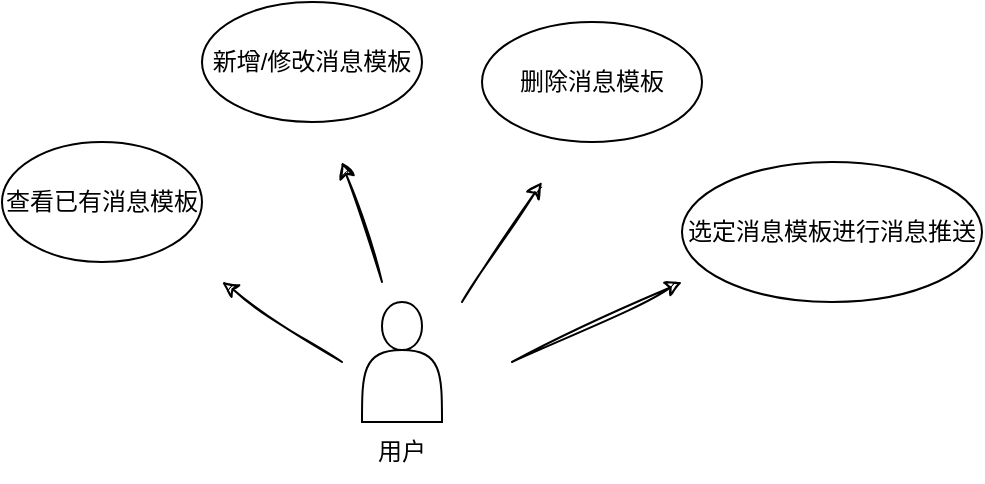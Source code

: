<mxfile version="21.3.0" type="github">
  <diagram name="第 1 页" id="kgMmoRvQsMQUnGwS5dj5">
    <mxGraphModel dx="1186" dy="788" grid="1" gridSize="10" guides="1" tooltips="1" connect="1" arrows="1" fold="1" page="1" pageScale="1" pageWidth="1169" pageHeight="827" math="0" shadow="0">
      <root>
        <mxCell id="0" />
        <mxCell id="1" parent="0" />
        <mxCell id="IdxmJ_XxabhiT2lz4if3-3" value="" style="shape=actor;whiteSpace=wrap;html=1;" vertex="1" parent="1">
          <mxGeometry x="490" y="330" width="40" height="60" as="geometry" />
        </mxCell>
        <mxCell id="IdxmJ_XxabhiT2lz4if3-7" value="" style="endArrow=classic;html=1;rounded=0;shadow=0;sketch=1;curveFitting=1;jiggle=2;" edge="1" parent="1">
          <mxGeometry width="50" height="50" relative="1" as="geometry">
            <mxPoint x="480" y="360" as="sourcePoint" />
            <mxPoint x="420" y="320" as="targetPoint" />
          </mxGeometry>
        </mxCell>
        <mxCell id="IdxmJ_XxabhiT2lz4if3-8" value="用户" style="text;html=1;strokeColor=none;fillColor=none;align=center;verticalAlign=middle;whiteSpace=wrap;rounded=0;" vertex="1" parent="1">
          <mxGeometry x="480" y="390" width="60" height="30" as="geometry" />
        </mxCell>
        <mxCell id="IdxmJ_XxabhiT2lz4if3-9" value="查看已有消息模板" style="ellipse;whiteSpace=wrap;html=1;" vertex="1" parent="1">
          <mxGeometry x="310" y="250" width="100" height="60" as="geometry" />
        </mxCell>
        <mxCell id="IdxmJ_XxabhiT2lz4if3-10" value="新增/修改消息模板" style="ellipse;whiteSpace=wrap;html=1;" vertex="1" parent="1">
          <mxGeometry x="410" y="180" width="110" height="60" as="geometry" />
        </mxCell>
        <mxCell id="IdxmJ_XxabhiT2lz4if3-11" value="" style="endArrow=classic;html=1;rounded=0;shadow=0;sketch=1;curveFitting=1;jiggle=2;" edge="1" parent="1">
          <mxGeometry width="50" height="50" relative="1" as="geometry">
            <mxPoint x="500" y="320" as="sourcePoint" />
            <mxPoint x="480" y="260" as="targetPoint" />
          </mxGeometry>
        </mxCell>
        <mxCell id="IdxmJ_XxabhiT2lz4if3-12" value="" style="endArrow=classic;html=1;rounded=0;shadow=0;sketch=1;curveFitting=1;jiggle=2;" edge="1" parent="1">
          <mxGeometry width="50" height="50" relative="1" as="geometry">
            <mxPoint x="540" y="330" as="sourcePoint" />
            <mxPoint x="580" y="270" as="targetPoint" />
          </mxGeometry>
        </mxCell>
        <mxCell id="IdxmJ_XxabhiT2lz4if3-13" value="删除消息模板" style="ellipse;whiteSpace=wrap;html=1;" vertex="1" parent="1">
          <mxGeometry x="550" y="190" width="110" height="60" as="geometry" />
        </mxCell>
        <mxCell id="IdxmJ_XxabhiT2lz4if3-14" value="" style="endArrow=classic;html=1;rounded=0;shadow=0;sketch=1;curveFitting=1;jiggle=2;" edge="1" parent="1">
          <mxGeometry width="50" height="50" relative="1" as="geometry">
            <mxPoint x="565" y="360" as="sourcePoint" />
            <mxPoint x="650" y="320" as="targetPoint" />
          </mxGeometry>
        </mxCell>
        <mxCell id="IdxmJ_XxabhiT2lz4if3-15" value="选定消息模板进行消息推送" style="ellipse;whiteSpace=wrap;html=1;" vertex="1" parent="1">
          <mxGeometry x="650" y="260" width="150" height="70" as="geometry" />
        </mxCell>
      </root>
    </mxGraphModel>
  </diagram>
</mxfile>
